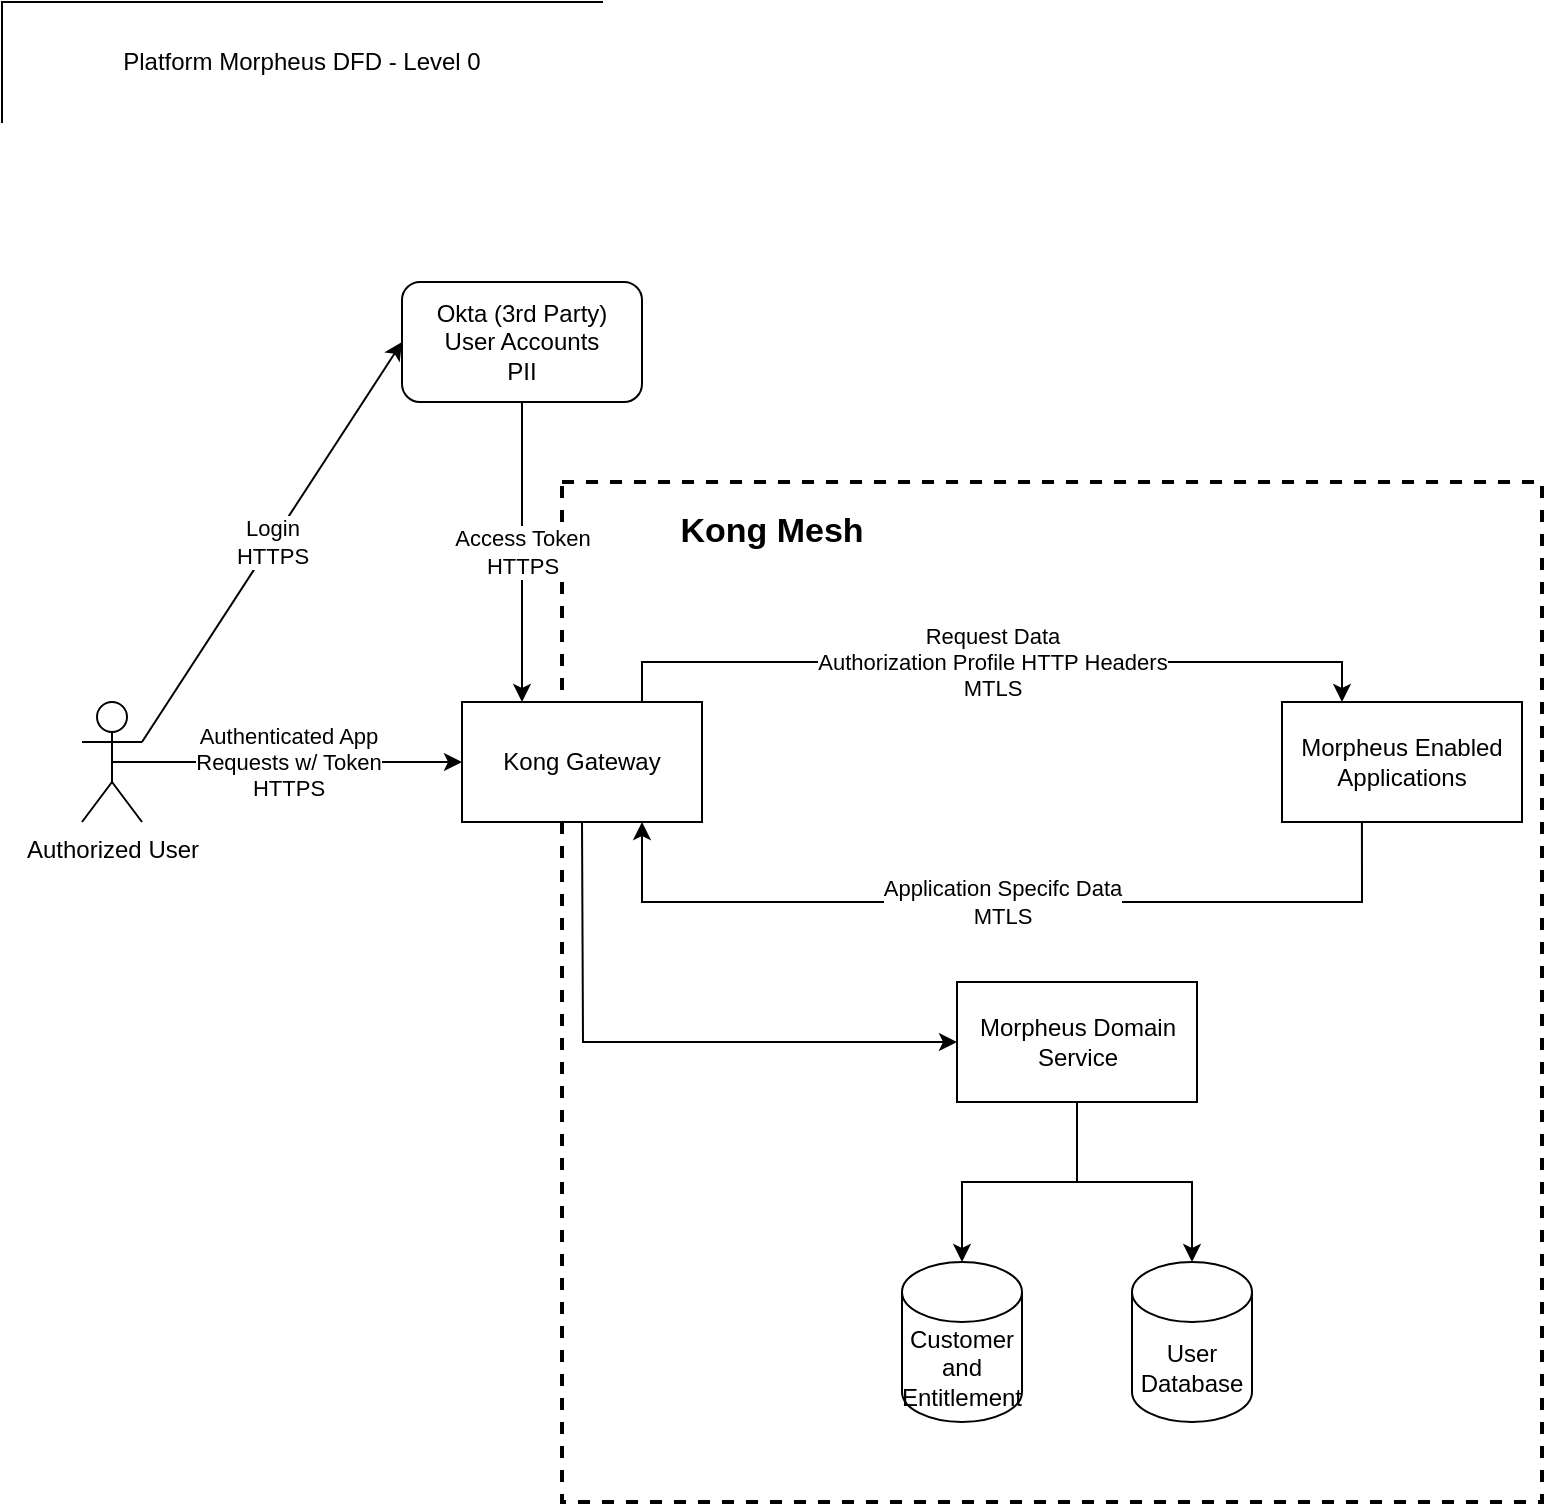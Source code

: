 <mxfile version="20.8.16" type="device"><diagram name="Page-1" id="g7S1QMbIfYLZPxOHycVF"><mxGraphModel dx="1098" dy="988" grid="1" gridSize="10" guides="1" tooltips="1" connect="1" arrows="1" fold="1" page="1" pageScale="1" pageWidth="850" pageHeight="1100" math="0" shadow="0"><root><mxCell id="0"/><mxCell id="1" parent="0"/><mxCell id="-g8zrjvSW6ZdotV9t9QR-51" value="" style="rounded=0;whiteSpace=wrap;html=1;align=left;dashed=1;strokeWidth=2;" vertex="1" parent="1"><mxGeometry x="320" y="280" width="490" height="510" as="geometry"/></mxCell><mxCell id="-g8zrjvSW6ZdotV9t9QR-4" value="Authorized User" style="shape=umlActor;verticalLabelPosition=bottom;verticalAlign=top;html=1;outlineConnect=0;" vertex="1" parent="1"><mxGeometry x="80" y="390" width="30" height="60" as="geometry"/></mxCell><mxCell id="-g8zrjvSW6ZdotV9t9QR-13" value="Platform Morpheus DFD - Level 0" style="shape=partialRectangle;whiteSpace=wrap;html=1;bottom=0;right=0;fillColor=none;" vertex="1" parent="1"><mxGeometry x="40" y="40" width="300" height="60" as="geometry"/></mxCell><mxCell id="-g8zrjvSW6ZdotV9t9QR-33" value="Okta (3rd Party)&lt;br&gt;User Accounts&lt;br&gt;PII" style="rounded=1;whiteSpace=wrap;html=1;" vertex="1" parent="1"><mxGeometry x="240" y="180" width="120" height="60" as="geometry"/></mxCell><mxCell id="-g8zrjvSW6ZdotV9t9QR-34" value="Login&lt;br&gt;HTTPS" style="endArrow=classic;html=1;rounded=0;entryX=0;entryY=0.5;entryDx=0;entryDy=0;exitX=1;exitY=0.333;exitDx=0;exitDy=0;exitPerimeter=0;" edge="1" parent="1" source="-g8zrjvSW6ZdotV9t9QR-4" target="-g8zrjvSW6ZdotV9t9QR-33"><mxGeometry width="50" height="50" relative="1" as="geometry"><mxPoint x="170" y="270" as="sourcePoint"/><mxPoint x="220" y="220" as="targetPoint"/></mxGeometry></mxCell><mxCell id="-g8zrjvSW6ZdotV9t9QR-48" value="Request Data&lt;br&gt;Authorization Profile HTTP Headers&lt;br&gt;MTLS" style="edgeStyle=orthogonalEdgeStyle;rounded=0;orthogonalLoop=1;jettySize=auto;html=1;startArrow=none;startFill=0;endArrow=classic;endFill=1;exitX=0.75;exitY=0;exitDx=0;exitDy=0;entryX=0.25;entryY=0;entryDx=0;entryDy=0;" edge="1" parent="1" source="-g8zrjvSW6ZdotV9t9QR-35" target="-g8zrjvSW6ZdotV9t9QR-39"><mxGeometry relative="1" as="geometry"/></mxCell><mxCell id="-g8zrjvSW6ZdotV9t9QR-35" value="Kong Gateway" style="rounded=0;whiteSpace=wrap;html=1;" vertex="1" parent="1"><mxGeometry x="270" y="390" width="120" height="60" as="geometry"/></mxCell><mxCell id="-g8zrjvSW6ZdotV9t9QR-36" value="Access Token&lt;br&gt;HTTPS" style="endArrow=none;html=1;rounded=0;entryX=0.5;entryY=1;entryDx=0;entryDy=0;exitX=0.25;exitY=0;exitDx=0;exitDy=0;startArrow=classic;startFill=1;endFill=0;" edge="1" parent="1" source="-g8zrjvSW6ZdotV9t9QR-35" target="-g8zrjvSW6ZdotV9t9QR-33"><mxGeometry width="50" height="50" relative="1" as="geometry"><mxPoint x="330" y="380" as="sourcePoint"/><mxPoint x="450" y="370" as="targetPoint"/></mxGeometry></mxCell><mxCell id="-g8zrjvSW6ZdotV9t9QR-39" value="Morpheus Enabled Applications" style="rounded=0;whiteSpace=wrap;html=1;" vertex="1" parent="1"><mxGeometry x="680" y="390" width="120" height="60" as="geometry"/></mxCell><mxCell id="-g8zrjvSW6ZdotV9t9QR-40" value="Authenticated App &lt;br&gt;Requests w/ Token&lt;br&gt;HTTPS" style="endArrow=classic;html=1;rounded=0;entryX=0;entryY=0.5;entryDx=0;entryDy=0;exitX=0.5;exitY=0.5;exitDx=0;exitDy=0;exitPerimeter=0;" edge="1" parent="1" source="-g8zrjvSW6ZdotV9t9QR-4" target="-g8zrjvSW6ZdotV9t9QR-35"><mxGeometry width="50" height="50" relative="1" as="geometry"><mxPoint x="180" y="490" as="sourcePoint"/><mxPoint x="230" y="440" as="targetPoint"/></mxGeometry></mxCell><mxCell id="-g8zrjvSW6ZdotV9t9QR-46" value="" style="edgeStyle=orthogonalEdgeStyle;rounded=0;orthogonalLoop=1;jettySize=auto;html=1;startArrow=classic;startFill=1;endArrow=none;endFill=0;" edge="1" parent="1" source="-g8zrjvSW6ZdotV9t9QR-41" target="-g8zrjvSW6ZdotV9t9QR-43"><mxGeometry relative="1" as="geometry"/></mxCell><mxCell id="-g8zrjvSW6ZdotV9t9QR-41" value="User Database" style="shape=cylinder3;whiteSpace=wrap;html=1;boundedLbl=1;backgroundOutline=1;size=15;" vertex="1" parent="1"><mxGeometry x="605" y="670" width="60" height="80" as="geometry"/></mxCell><mxCell id="-g8zrjvSW6ZdotV9t9QR-45" value="" style="edgeStyle=orthogonalEdgeStyle;rounded=0;orthogonalLoop=1;jettySize=auto;html=1;startArrow=classic;startFill=1;endArrow=none;endFill=0;" edge="1" parent="1" source="-g8zrjvSW6ZdotV9t9QR-42" target="-g8zrjvSW6ZdotV9t9QR-43"><mxGeometry relative="1" as="geometry"/></mxCell><mxCell id="-g8zrjvSW6ZdotV9t9QR-42" value="Customer and Entitlement" style="shape=cylinder3;whiteSpace=wrap;html=1;boundedLbl=1;backgroundOutline=1;size=15;" vertex="1" parent="1"><mxGeometry x="490" y="670" width="60" height="80" as="geometry"/></mxCell><mxCell id="-g8zrjvSW6ZdotV9t9QR-47" value="" style="edgeStyle=orthogonalEdgeStyle;rounded=0;orthogonalLoop=1;jettySize=auto;html=1;startArrow=classic;startFill=1;endArrow=none;endFill=0;" edge="1" parent="1" source="-g8zrjvSW6ZdotV9t9QR-43"><mxGeometry relative="1" as="geometry"><mxPoint x="330" y="450" as="targetPoint"/></mxGeometry></mxCell><mxCell id="-g8zrjvSW6ZdotV9t9QR-43" value="Morpheus Domain Service" style="rounded=0;whiteSpace=wrap;html=1;" vertex="1" parent="1"><mxGeometry x="517.5" y="530" width="120" height="60" as="geometry"/></mxCell><mxCell id="-g8zrjvSW6ZdotV9t9QR-49" value="Application Specifc Data&lt;br&gt;MTLS" style="endArrow=classic;html=1;rounded=0;entryX=0.75;entryY=1;entryDx=0;entryDy=0;exitX=0.333;exitY=1;exitDx=0;exitDy=0;exitPerimeter=0;edgeStyle=orthogonalEdgeStyle;" edge="1" parent="1" source="-g8zrjvSW6ZdotV9t9QR-39" target="-g8zrjvSW6ZdotV9t9QR-35"><mxGeometry width="50" height="50" relative="1" as="geometry"><mxPoint x="400" y="340" as="sourcePoint"/><mxPoint x="450" y="290" as="targetPoint"/><Array as="points"><mxPoint x="720" y="490"/><mxPoint x="360" y="490"/></Array></mxGeometry></mxCell><mxCell id="-g8zrjvSW6ZdotV9t9QR-52" value="&lt;b&gt;&lt;font style=&quot;font-size: 17px;&quot;&gt;Kong Mesh&lt;/font&gt;&lt;/b&gt;" style="text;strokeColor=none;align=center;fillColor=none;html=1;verticalAlign=middle;whiteSpace=wrap;rounded=0;" vertex="1" parent="1"><mxGeometry x="360" y="290" width="130" height="30" as="geometry"/></mxCell></root></mxGraphModel></diagram></mxfile>